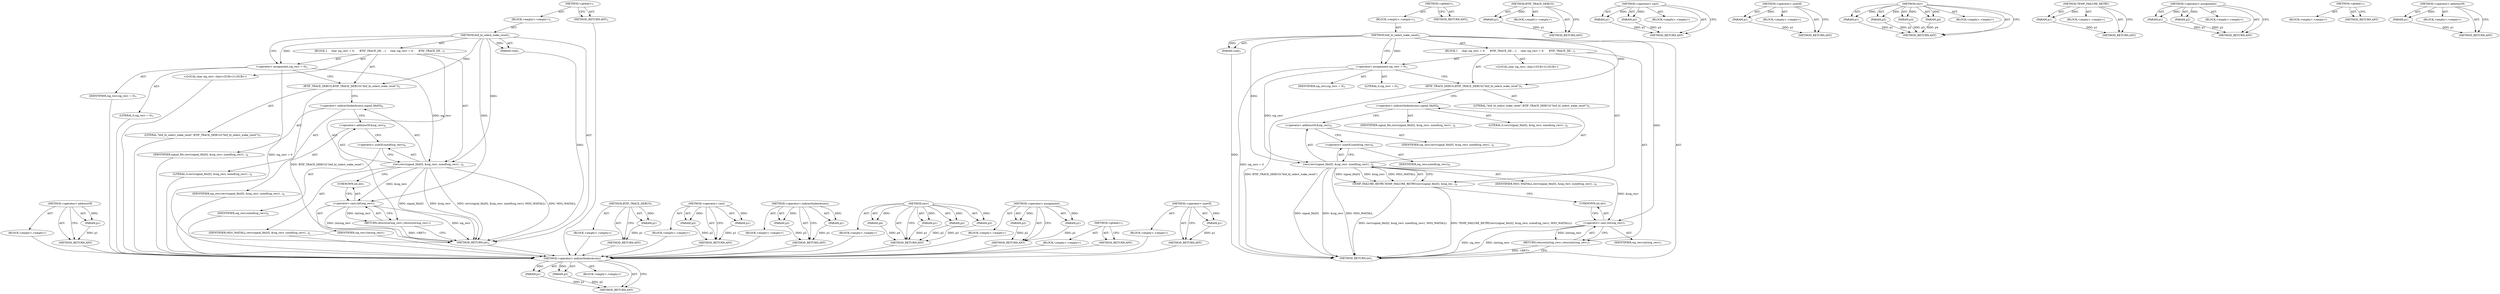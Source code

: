 digraph "&lt;operator&gt;.addressOf" {
vulnerable_72 [label=<(METHOD,&lt;operator&gt;.addressOf)>];
vulnerable_73 [label=<(PARAM,p1)>];
vulnerable_74 [label=<(BLOCK,&lt;empty&gt;,&lt;empty&gt;)>];
vulnerable_75 [label=<(METHOD_RETURN,ANY)>];
vulnerable_6 [label=<(METHOD,&lt;global&gt;)<SUB>1</SUB>>];
vulnerable_7 [label=<(BLOCK,&lt;empty&gt;,&lt;empty&gt;)<SUB>1</SUB>>];
vulnerable_8 [label=<(METHOD,btif_hl_select_wake_reset)<SUB>1</SUB>>];
vulnerable_9 [label=<(PARAM,void)<SUB>1</SUB>>];
vulnerable_10 [label=<(BLOCK,{

     char sig_recv = 0;
 
     BTIF_TRACE_DE...,{

     char sig_recv = 0;
 
     BTIF_TRACE_DE...)<SUB>1</SUB>>];
vulnerable_11 [label="<(LOCAL,char sig_recv: char)<SUB>3</SUB>>"];
vulnerable_12 [label=<(&lt;operator&gt;.assignment,sig_recv = 0)<SUB>3</SUB>>];
vulnerable_13 [label=<(IDENTIFIER,sig_recv,sig_recv = 0)<SUB>3</SUB>>];
vulnerable_14 [label=<(LITERAL,0,sig_recv = 0)<SUB>3</SUB>>];
vulnerable_15 [label=<(BTIF_TRACE_DEBUG,BTIF_TRACE_DEBUG(&quot;btif_hl_select_wake_reset&quot;))<SUB>5</SUB>>];
vulnerable_16 [label=<(LITERAL,&quot;btif_hl_select_wake_reset&quot;,BTIF_TRACE_DEBUG(&quot;btif_hl_select_wake_reset&quot;))<SUB>5</SUB>>];
vulnerable_17 [label=<(recv,recv(signal_fds[0], &amp;sig_recv, sizeof(sig_recv)...)<SUB>6</SUB>>];
vulnerable_18 [label=<(&lt;operator&gt;.indirectIndexAccess,signal_fds[0])<SUB>6</SUB>>];
vulnerable_19 [label=<(IDENTIFIER,signal_fds,recv(signal_fds[0], &amp;sig_recv, sizeof(sig_recv)...)<SUB>6</SUB>>];
vulnerable_20 [label=<(LITERAL,0,recv(signal_fds[0], &amp;sig_recv, sizeof(sig_recv)...)<SUB>6</SUB>>];
vulnerable_21 [label=<(&lt;operator&gt;.addressOf,&amp;sig_recv)<SUB>6</SUB>>];
vulnerable_22 [label=<(IDENTIFIER,sig_recv,recv(signal_fds[0], &amp;sig_recv, sizeof(sig_recv)...)<SUB>6</SUB>>];
vulnerable_23 [label=<(&lt;operator&gt;.sizeOf,sizeof(sig_recv))<SUB>6</SUB>>];
vulnerable_24 [label=<(IDENTIFIER,sig_recv,sizeof(sig_recv))<SUB>6</SUB>>];
vulnerable_25 [label=<(IDENTIFIER,MSG_WAITALL,recv(signal_fds[0], &amp;sig_recv, sizeof(sig_recv)...)<SUB>6</SUB>>];
vulnerable_26 [label=<(RETURN,return(int)sig_recv;,return(int)sig_recv;)<SUB>7</SUB>>];
vulnerable_27 [label=<(&lt;operator&gt;.cast,(int)sig_recv)<SUB>7</SUB>>];
vulnerable_28 [label=<(UNKNOWN,int,int)<SUB>7</SUB>>];
vulnerable_29 [label=<(IDENTIFIER,sig_recv,(int)sig_recv)<SUB>7</SUB>>];
vulnerable_30 [label=<(METHOD_RETURN,int)<SUB>1</SUB>>];
vulnerable_32 [label=<(METHOD_RETURN,ANY)<SUB>1</SUB>>];
vulnerable_56 [label=<(METHOD,BTIF_TRACE_DEBUG)>];
vulnerable_57 [label=<(PARAM,p1)>];
vulnerable_58 [label=<(BLOCK,&lt;empty&gt;,&lt;empty&gt;)>];
vulnerable_59 [label=<(METHOD_RETURN,ANY)>];
vulnerable_80 [label=<(METHOD,&lt;operator&gt;.cast)>];
vulnerable_81 [label=<(PARAM,p1)>];
vulnerable_82 [label=<(PARAM,p2)>];
vulnerable_83 [label=<(BLOCK,&lt;empty&gt;,&lt;empty&gt;)>];
vulnerable_84 [label=<(METHOD_RETURN,ANY)>];
vulnerable_67 [label=<(METHOD,&lt;operator&gt;.indirectIndexAccess)>];
vulnerable_68 [label=<(PARAM,p1)>];
vulnerable_69 [label=<(PARAM,p2)>];
vulnerable_70 [label=<(BLOCK,&lt;empty&gt;,&lt;empty&gt;)>];
vulnerable_71 [label=<(METHOD_RETURN,ANY)>];
vulnerable_60 [label=<(METHOD,recv)>];
vulnerable_61 [label=<(PARAM,p1)>];
vulnerable_62 [label=<(PARAM,p2)>];
vulnerable_63 [label=<(PARAM,p3)>];
vulnerable_64 [label=<(PARAM,p4)>];
vulnerable_65 [label=<(BLOCK,&lt;empty&gt;,&lt;empty&gt;)>];
vulnerable_66 [label=<(METHOD_RETURN,ANY)>];
vulnerable_51 [label=<(METHOD,&lt;operator&gt;.assignment)>];
vulnerable_52 [label=<(PARAM,p1)>];
vulnerable_53 [label=<(PARAM,p2)>];
vulnerable_54 [label=<(BLOCK,&lt;empty&gt;,&lt;empty&gt;)>];
vulnerable_55 [label=<(METHOD_RETURN,ANY)>];
vulnerable_45 [label=<(METHOD,&lt;global&gt;)<SUB>1</SUB>>];
vulnerable_46 [label=<(BLOCK,&lt;empty&gt;,&lt;empty&gt;)>];
vulnerable_47 [label=<(METHOD_RETURN,ANY)>];
vulnerable_76 [label=<(METHOD,&lt;operator&gt;.sizeOf)>];
vulnerable_77 [label=<(PARAM,p1)>];
vulnerable_78 [label=<(BLOCK,&lt;empty&gt;,&lt;empty&gt;)>];
vulnerable_79 [label=<(METHOD_RETURN,ANY)>];
fixed_72 [label=<(METHOD,&lt;operator&gt;.indirectIndexAccess)>];
fixed_73 [label=<(PARAM,p1)>];
fixed_74 [label=<(PARAM,p2)>];
fixed_75 [label=<(BLOCK,&lt;empty&gt;,&lt;empty&gt;)>];
fixed_76 [label=<(METHOD_RETURN,ANY)>];
fixed_6 [label=<(METHOD,&lt;global&gt;)<SUB>1</SUB>>];
fixed_7 [label=<(BLOCK,&lt;empty&gt;,&lt;empty&gt;)<SUB>1</SUB>>];
fixed_8 [label=<(METHOD,btif_hl_select_wake_reset)<SUB>1</SUB>>];
fixed_9 [label=<(PARAM,void)<SUB>1</SUB>>];
fixed_10 [label=<(BLOCK,{

     char sig_recv = 0;
 
     BTIF_TRACE_DE...,{

     char sig_recv = 0;
 
     BTIF_TRACE_DE...)<SUB>1</SUB>>];
fixed_11 [label="<(LOCAL,char sig_recv: char)<SUB>3</SUB>>"];
fixed_12 [label=<(&lt;operator&gt;.assignment,sig_recv = 0)<SUB>3</SUB>>];
fixed_13 [label=<(IDENTIFIER,sig_recv,sig_recv = 0)<SUB>3</SUB>>];
fixed_14 [label=<(LITERAL,0,sig_recv = 0)<SUB>3</SUB>>];
fixed_15 [label=<(BTIF_TRACE_DEBUG,BTIF_TRACE_DEBUG(&quot;btif_hl_select_wake_reset&quot;))<SUB>5</SUB>>];
fixed_16 [label=<(LITERAL,&quot;btif_hl_select_wake_reset&quot;,BTIF_TRACE_DEBUG(&quot;btif_hl_select_wake_reset&quot;))<SUB>5</SUB>>];
fixed_17 [label=<(TEMP_FAILURE_RETRY,TEMP_FAILURE_RETRY(recv(signal_fds[0], &amp;sig_rec...)<SUB>6</SUB>>];
fixed_18 [label=<(recv,recv(signal_fds[0], &amp;sig_recv, sizeof(sig_recv)...)<SUB>6</SUB>>];
fixed_19 [label=<(&lt;operator&gt;.indirectIndexAccess,signal_fds[0])<SUB>6</SUB>>];
fixed_20 [label=<(IDENTIFIER,signal_fds,recv(signal_fds[0], &amp;sig_recv, sizeof(sig_recv)...)<SUB>6</SUB>>];
fixed_21 [label=<(LITERAL,0,recv(signal_fds[0], &amp;sig_recv, sizeof(sig_recv)...)<SUB>6</SUB>>];
fixed_22 [label=<(&lt;operator&gt;.addressOf,&amp;sig_recv)<SUB>6</SUB>>];
fixed_23 [label=<(IDENTIFIER,sig_recv,recv(signal_fds[0], &amp;sig_recv, sizeof(sig_recv)...)<SUB>6</SUB>>];
fixed_24 [label=<(&lt;operator&gt;.sizeOf,sizeof(sig_recv))<SUB>6</SUB>>];
fixed_25 [label=<(IDENTIFIER,sig_recv,sizeof(sig_recv))<SUB>6</SUB>>];
fixed_26 [label=<(IDENTIFIER,MSG_WAITALL,recv(signal_fds[0], &amp;sig_recv, sizeof(sig_recv)...)<SUB>6</SUB>>];
fixed_27 [label=<(RETURN,return(int)sig_recv;,return(int)sig_recv;)<SUB>7</SUB>>];
fixed_28 [label=<(&lt;operator&gt;.cast,(int)sig_recv)<SUB>7</SUB>>];
fixed_29 [label=<(UNKNOWN,int,int)<SUB>7</SUB>>];
fixed_30 [label=<(IDENTIFIER,sig_recv,(int)sig_recv)<SUB>7</SUB>>];
fixed_31 [label=<(METHOD_RETURN,int)<SUB>1</SUB>>];
fixed_33 [label=<(METHOD_RETURN,ANY)<SUB>1</SUB>>];
fixed_57 [label=<(METHOD,BTIF_TRACE_DEBUG)>];
fixed_58 [label=<(PARAM,p1)>];
fixed_59 [label=<(BLOCK,&lt;empty&gt;,&lt;empty&gt;)>];
fixed_60 [label=<(METHOD_RETURN,ANY)>];
fixed_85 [label=<(METHOD,&lt;operator&gt;.cast)>];
fixed_86 [label=<(PARAM,p1)>];
fixed_87 [label=<(PARAM,p2)>];
fixed_88 [label=<(BLOCK,&lt;empty&gt;,&lt;empty&gt;)>];
fixed_89 [label=<(METHOD_RETURN,ANY)>];
fixed_81 [label=<(METHOD,&lt;operator&gt;.sizeOf)>];
fixed_82 [label=<(PARAM,p1)>];
fixed_83 [label=<(BLOCK,&lt;empty&gt;,&lt;empty&gt;)>];
fixed_84 [label=<(METHOD_RETURN,ANY)>];
fixed_65 [label=<(METHOD,recv)>];
fixed_66 [label=<(PARAM,p1)>];
fixed_67 [label=<(PARAM,p2)>];
fixed_68 [label=<(PARAM,p3)>];
fixed_69 [label=<(PARAM,p4)>];
fixed_70 [label=<(BLOCK,&lt;empty&gt;,&lt;empty&gt;)>];
fixed_71 [label=<(METHOD_RETURN,ANY)>];
fixed_61 [label=<(METHOD,TEMP_FAILURE_RETRY)>];
fixed_62 [label=<(PARAM,p1)>];
fixed_63 [label=<(BLOCK,&lt;empty&gt;,&lt;empty&gt;)>];
fixed_64 [label=<(METHOD_RETURN,ANY)>];
fixed_52 [label=<(METHOD,&lt;operator&gt;.assignment)>];
fixed_53 [label=<(PARAM,p1)>];
fixed_54 [label=<(PARAM,p2)>];
fixed_55 [label=<(BLOCK,&lt;empty&gt;,&lt;empty&gt;)>];
fixed_56 [label=<(METHOD_RETURN,ANY)>];
fixed_46 [label=<(METHOD,&lt;global&gt;)<SUB>1</SUB>>];
fixed_47 [label=<(BLOCK,&lt;empty&gt;,&lt;empty&gt;)>];
fixed_48 [label=<(METHOD_RETURN,ANY)>];
fixed_77 [label=<(METHOD,&lt;operator&gt;.addressOf)>];
fixed_78 [label=<(PARAM,p1)>];
fixed_79 [label=<(BLOCK,&lt;empty&gt;,&lt;empty&gt;)>];
fixed_80 [label=<(METHOD_RETURN,ANY)>];
vulnerable_72 -> vulnerable_73  [key=0, label="AST: "];
vulnerable_72 -> vulnerable_73  [key=1, label="DDG: "];
vulnerable_72 -> vulnerable_74  [key=0, label="AST: "];
vulnerable_72 -> vulnerable_75  [key=0, label="AST: "];
vulnerable_72 -> vulnerable_75  [key=1, label="CFG: "];
vulnerable_73 -> vulnerable_75  [key=0, label="DDG: p1"];
vulnerable_74 -> fixed_72  [key=0];
vulnerable_75 -> fixed_72  [key=0];
vulnerable_6 -> vulnerable_7  [key=0, label="AST: "];
vulnerable_6 -> vulnerable_32  [key=0, label="AST: "];
vulnerable_6 -> vulnerable_32  [key=1, label="CFG: "];
vulnerable_7 -> vulnerable_8  [key=0, label="AST: "];
vulnerable_8 -> vulnerable_9  [key=0, label="AST: "];
vulnerable_8 -> vulnerable_9  [key=1, label="DDG: "];
vulnerable_8 -> vulnerable_10  [key=0, label="AST: "];
vulnerable_8 -> vulnerable_30  [key=0, label="AST: "];
vulnerable_8 -> vulnerable_12  [key=0, label="CFG: "];
vulnerable_8 -> vulnerable_12  [key=1, label="DDG: "];
vulnerable_8 -> vulnerable_15  [key=0, label="DDG: "];
vulnerable_8 -> vulnerable_17  [key=0, label="DDG: "];
vulnerable_8 -> vulnerable_27  [key=0, label="DDG: "];
vulnerable_9 -> vulnerable_30  [key=0, label="DDG: "];
vulnerable_10 -> vulnerable_11  [key=0, label="AST: "];
vulnerable_10 -> vulnerable_12  [key=0, label="AST: "];
vulnerable_10 -> vulnerable_15  [key=0, label="AST: "];
vulnerable_10 -> vulnerable_17  [key=0, label="AST: "];
vulnerable_10 -> vulnerable_26  [key=0, label="AST: "];
vulnerable_11 -> fixed_72  [key=0];
vulnerable_12 -> vulnerable_13  [key=0, label="AST: "];
vulnerable_12 -> vulnerable_14  [key=0, label="AST: "];
vulnerable_12 -> vulnerable_15  [key=0, label="CFG: "];
vulnerable_12 -> vulnerable_30  [key=0, label="DDG: sig_recv = 0"];
vulnerable_12 -> vulnerable_17  [key=0, label="DDG: sig_recv"];
vulnerable_13 -> fixed_72  [key=0];
vulnerable_14 -> fixed_72  [key=0];
vulnerable_15 -> vulnerable_16  [key=0, label="AST: "];
vulnerable_15 -> vulnerable_18  [key=0, label="CFG: "];
vulnerable_15 -> vulnerable_30  [key=0, label="DDG: BTIF_TRACE_DEBUG(&quot;btif_hl_select_wake_reset&quot;)"];
vulnerable_16 -> fixed_72  [key=0];
vulnerable_17 -> vulnerable_18  [key=0, label="AST: "];
vulnerable_17 -> vulnerable_21  [key=0, label="AST: "];
vulnerable_17 -> vulnerable_23  [key=0, label="AST: "];
vulnerable_17 -> vulnerable_25  [key=0, label="AST: "];
vulnerable_17 -> vulnerable_28  [key=0, label="CFG: "];
vulnerable_17 -> vulnerable_30  [key=0, label="DDG: signal_fds[0]"];
vulnerable_17 -> vulnerable_30  [key=1, label="DDG: &amp;sig_recv"];
vulnerable_17 -> vulnerable_30  [key=2, label="DDG: recv(signal_fds[0], &amp;sig_recv, sizeof(sig_recv), MSG_WAITALL)"];
vulnerable_17 -> vulnerable_30  [key=3, label="DDG: MSG_WAITALL"];
vulnerable_17 -> vulnerable_27  [key=0, label="DDG: &amp;sig_recv"];
vulnerable_18 -> vulnerable_19  [key=0, label="AST: "];
vulnerable_18 -> vulnerable_20  [key=0, label="AST: "];
vulnerable_18 -> vulnerable_21  [key=0, label="CFG: "];
vulnerable_19 -> fixed_72  [key=0];
vulnerable_20 -> fixed_72  [key=0];
vulnerable_21 -> vulnerable_22  [key=0, label="AST: "];
vulnerable_21 -> vulnerable_23  [key=0, label="CFG: "];
vulnerable_22 -> fixed_72  [key=0];
vulnerable_23 -> vulnerable_24  [key=0, label="AST: "];
vulnerable_23 -> vulnerable_17  [key=0, label="CFG: "];
vulnerable_24 -> fixed_72  [key=0];
vulnerable_25 -> fixed_72  [key=0];
vulnerable_26 -> vulnerable_27  [key=0, label="AST: "];
vulnerable_26 -> vulnerable_30  [key=0, label="CFG: "];
vulnerable_26 -> vulnerable_30  [key=1, label="DDG: &lt;RET&gt;"];
vulnerable_27 -> vulnerable_28  [key=0, label="AST: "];
vulnerable_27 -> vulnerable_29  [key=0, label="AST: "];
vulnerable_27 -> vulnerable_26  [key=0, label="CFG: "];
vulnerable_27 -> vulnerable_26  [key=1, label="DDG: (int)sig_recv"];
vulnerable_27 -> vulnerable_30  [key=0, label="DDG: sig_recv"];
vulnerable_27 -> vulnerable_30  [key=1, label="DDG: (int)sig_recv"];
vulnerable_28 -> vulnerable_27  [key=0, label="CFG: "];
vulnerable_29 -> fixed_72  [key=0];
vulnerable_30 -> fixed_72  [key=0];
vulnerable_32 -> fixed_72  [key=0];
vulnerable_56 -> vulnerable_57  [key=0, label="AST: "];
vulnerable_56 -> vulnerable_57  [key=1, label="DDG: "];
vulnerable_56 -> vulnerable_58  [key=0, label="AST: "];
vulnerable_56 -> vulnerable_59  [key=0, label="AST: "];
vulnerable_56 -> vulnerable_59  [key=1, label="CFG: "];
vulnerable_57 -> vulnerable_59  [key=0, label="DDG: p1"];
vulnerable_58 -> fixed_72  [key=0];
vulnerable_59 -> fixed_72  [key=0];
vulnerable_80 -> vulnerable_81  [key=0, label="AST: "];
vulnerable_80 -> vulnerable_81  [key=1, label="DDG: "];
vulnerable_80 -> vulnerable_83  [key=0, label="AST: "];
vulnerable_80 -> vulnerable_82  [key=0, label="AST: "];
vulnerable_80 -> vulnerable_82  [key=1, label="DDG: "];
vulnerable_80 -> vulnerable_84  [key=0, label="AST: "];
vulnerable_80 -> vulnerable_84  [key=1, label="CFG: "];
vulnerable_81 -> vulnerable_84  [key=0, label="DDG: p1"];
vulnerable_82 -> vulnerable_84  [key=0, label="DDG: p2"];
vulnerable_83 -> fixed_72  [key=0];
vulnerable_84 -> fixed_72  [key=0];
vulnerable_67 -> vulnerable_68  [key=0, label="AST: "];
vulnerable_67 -> vulnerable_68  [key=1, label="DDG: "];
vulnerable_67 -> vulnerable_70  [key=0, label="AST: "];
vulnerable_67 -> vulnerable_69  [key=0, label="AST: "];
vulnerable_67 -> vulnerable_69  [key=1, label="DDG: "];
vulnerable_67 -> vulnerable_71  [key=0, label="AST: "];
vulnerable_67 -> vulnerable_71  [key=1, label="CFG: "];
vulnerable_68 -> vulnerable_71  [key=0, label="DDG: p1"];
vulnerable_69 -> vulnerable_71  [key=0, label="DDG: p2"];
vulnerable_70 -> fixed_72  [key=0];
vulnerable_71 -> fixed_72  [key=0];
vulnerable_60 -> vulnerable_61  [key=0, label="AST: "];
vulnerable_60 -> vulnerable_61  [key=1, label="DDG: "];
vulnerable_60 -> vulnerable_65  [key=0, label="AST: "];
vulnerable_60 -> vulnerable_62  [key=0, label="AST: "];
vulnerable_60 -> vulnerable_62  [key=1, label="DDG: "];
vulnerable_60 -> vulnerable_66  [key=0, label="AST: "];
vulnerable_60 -> vulnerable_66  [key=1, label="CFG: "];
vulnerable_60 -> vulnerable_63  [key=0, label="AST: "];
vulnerable_60 -> vulnerable_63  [key=1, label="DDG: "];
vulnerable_60 -> vulnerable_64  [key=0, label="AST: "];
vulnerable_60 -> vulnerable_64  [key=1, label="DDG: "];
vulnerable_61 -> vulnerable_66  [key=0, label="DDG: p1"];
vulnerable_62 -> vulnerable_66  [key=0, label="DDG: p2"];
vulnerable_63 -> vulnerable_66  [key=0, label="DDG: p3"];
vulnerable_64 -> vulnerable_66  [key=0, label="DDG: p4"];
vulnerable_65 -> fixed_72  [key=0];
vulnerable_66 -> fixed_72  [key=0];
vulnerable_51 -> vulnerable_52  [key=0, label="AST: "];
vulnerable_51 -> vulnerable_52  [key=1, label="DDG: "];
vulnerable_51 -> vulnerable_54  [key=0, label="AST: "];
vulnerable_51 -> vulnerable_53  [key=0, label="AST: "];
vulnerable_51 -> vulnerable_53  [key=1, label="DDG: "];
vulnerable_51 -> vulnerable_55  [key=0, label="AST: "];
vulnerable_51 -> vulnerable_55  [key=1, label="CFG: "];
vulnerable_52 -> vulnerable_55  [key=0, label="DDG: p1"];
vulnerable_53 -> vulnerable_55  [key=0, label="DDG: p2"];
vulnerable_54 -> fixed_72  [key=0];
vulnerable_55 -> fixed_72  [key=0];
vulnerable_45 -> vulnerable_46  [key=0, label="AST: "];
vulnerable_45 -> vulnerable_47  [key=0, label="AST: "];
vulnerable_45 -> vulnerable_47  [key=1, label="CFG: "];
vulnerable_46 -> fixed_72  [key=0];
vulnerable_47 -> fixed_72  [key=0];
vulnerable_76 -> vulnerable_77  [key=0, label="AST: "];
vulnerable_76 -> vulnerable_77  [key=1, label="DDG: "];
vulnerable_76 -> vulnerable_78  [key=0, label="AST: "];
vulnerable_76 -> vulnerable_79  [key=0, label="AST: "];
vulnerable_76 -> vulnerable_79  [key=1, label="CFG: "];
vulnerable_77 -> vulnerable_79  [key=0, label="DDG: p1"];
vulnerable_78 -> fixed_72  [key=0];
vulnerable_79 -> fixed_72  [key=0];
fixed_72 -> fixed_73  [key=0, label="AST: "];
fixed_72 -> fixed_73  [key=1, label="DDG: "];
fixed_72 -> fixed_75  [key=0, label="AST: "];
fixed_72 -> fixed_74  [key=0, label="AST: "];
fixed_72 -> fixed_74  [key=1, label="DDG: "];
fixed_72 -> fixed_76  [key=0, label="AST: "];
fixed_72 -> fixed_76  [key=1, label="CFG: "];
fixed_73 -> fixed_76  [key=0, label="DDG: p1"];
fixed_74 -> fixed_76  [key=0, label="DDG: p2"];
fixed_6 -> fixed_7  [key=0, label="AST: "];
fixed_6 -> fixed_33  [key=0, label="AST: "];
fixed_6 -> fixed_33  [key=1, label="CFG: "];
fixed_7 -> fixed_8  [key=0, label="AST: "];
fixed_8 -> fixed_9  [key=0, label="AST: "];
fixed_8 -> fixed_9  [key=1, label="DDG: "];
fixed_8 -> fixed_10  [key=0, label="AST: "];
fixed_8 -> fixed_31  [key=0, label="AST: "];
fixed_8 -> fixed_12  [key=0, label="CFG: "];
fixed_8 -> fixed_12  [key=1, label="DDG: "];
fixed_8 -> fixed_15  [key=0, label="DDG: "];
fixed_8 -> fixed_28  [key=0, label="DDG: "];
fixed_8 -> fixed_18  [key=0, label="DDG: "];
fixed_9 -> fixed_31  [key=0, label="DDG: "];
fixed_10 -> fixed_11  [key=0, label="AST: "];
fixed_10 -> fixed_12  [key=0, label="AST: "];
fixed_10 -> fixed_15  [key=0, label="AST: "];
fixed_10 -> fixed_17  [key=0, label="AST: "];
fixed_10 -> fixed_27  [key=0, label="AST: "];
fixed_12 -> fixed_13  [key=0, label="AST: "];
fixed_12 -> fixed_14  [key=0, label="AST: "];
fixed_12 -> fixed_15  [key=0, label="CFG: "];
fixed_12 -> fixed_31  [key=0, label="DDG: sig_recv = 0"];
fixed_12 -> fixed_18  [key=0, label="DDG: sig_recv"];
fixed_15 -> fixed_16  [key=0, label="AST: "];
fixed_15 -> fixed_19  [key=0, label="CFG: "];
fixed_15 -> fixed_31  [key=0, label="DDG: BTIF_TRACE_DEBUG(&quot;btif_hl_select_wake_reset&quot;)"];
fixed_17 -> fixed_18  [key=0, label="AST: "];
fixed_17 -> fixed_29  [key=0, label="CFG: "];
fixed_17 -> fixed_31  [key=0, label="DDG: recv(signal_fds[0], &amp;sig_recv, sizeof(sig_recv), MSG_WAITALL)"];
fixed_17 -> fixed_31  [key=1, label="DDG: TEMP_FAILURE_RETRY(recv(signal_fds[0], &amp;sig_recv, sizeof(sig_recv), MSG_WAITALL))"];
fixed_18 -> fixed_19  [key=0, label="AST: "];
fixed_18 -> fixed_22  [key=0, label="AST: "];
fixed_18 -> fixed_24  [key=0, label="AST: "];
fixed_18 -> fixed_26  [key=0, label="AST: "];
fixed_18 -> fixed_17  [key=0, label="CFG: "];
fixed_18 -> fixed_17  [key=1, label="DDG: signal_fds[0]"];
fixed_18 -> fixed_17  [key=2, label="DDG: &amp;sig_recv"];
fixed_18 -> fixed_17  [key=3, label="DDG: MSG_WAITALL"];
fixed_18 -> fixed_31  [key=0, label="DDG: signal_fds[0]"];
fixed_18 -> fixed_31  [key=1, label="DDG: &amp;sig_recv"];
fixed_18 -> fixed_31  [key=2, label="DDG: MSG_WAITALL"];
fixed_18 -> fixed_28  [key=0, label="DDG: &amp;sig_recv"];
fixed_19 -> fixed_20  [key=0, label="AST: "];
fixed_19 -> fixed_21  [key=0, label="AST: "];
fixed_19 -> fixed_22  [key=0, label="CFG: "];
fixed_22 -> fixed_23  [key=0, label="AST: "];
fixed_22 -> fixed_24  [key=0, label="CFG: "];
fixed_24 -> fixed_25  [key=0, label="AST: "];
fixed_24 -> fixed_18  [key=0, label="CFG: "];
fixed_27 -> fixed_28  [key=0, label="AST: "];
fixed_27 -> fixed_31  [key=0, label="CFG: "];
fixed_27 -> fixed_31  [key=1, label="DDG: &lt;RET&gt;"];
fixed_28 -> fixed_29  [key=0, label="AST: "];
fixed_28 -> fixed_30  [key=0, label="AST: "];
fixed_28 -> fixed_27  [key=0, label="CFG: "];
fixed_28 -> fixed_27  [key=1, label="DDG: (int)sig_recv"];
fixed_28 -> fixed_31  [key=0, label="DDG: sig_recv"];
fixed_28 -> fixed_31  [key=1, label="DDG: (int)sig_recv"];
fixed_29 -> fixed_28  [key=0, label="CFG: "];
fixed_57 -> fixed_58  [key=0, label="AST: "];
fixed_57 -> fixed_58  [key=1, label="DDG: "];
fixed_57 -> fixed_59  [key=0, label="AST: "];
fixed_57 -> fixed_60  [key=0, label="AST: "];
fixed_57 -> fixed_60  [key=1, label="CFG: "];
fixed_58 -> fixed_60  [key=0, label="DDG: p1"];
fixed_85 -> fixed_86  [key=0, label="AST: "];
fixed_85 -> fixed_86  [key=1, label="DDG: "];
fixed_85 -> fixed_88  [key=0, label="AST: "];
fixed_85 -> fixed_87  [key=0, label="AST: "];
fixed_85 -> fixed_87  [key=1, label="DDG: "];
fixed_85 -> fixed_89  [key=0, label="AST: "];
fixed_85 -> fixed_89  [key=1, label="CFG: "];
fixed_86 -> fixed_89  [key=0, label="DDG: p1"];
fixed_87 -> fixed_89  [key=0, label="DDG: p2"];
fixed_81 -> fixed_82  [key=0, label="AST: "];
fixed_81 -> fixed_82  [key=1, label="DDG: "];
fixed_81 -> fixed_83  [key=0, label="AST: "];
fixed_81 -> fixed_84  [key=0, label="AST: "];
fixed_81 -> fixed_84  [key=1, label="CFG: "];
fixed_82 -> fixed_84  [key=0, label="DDG: p1"];
fixed_65 -> fixed_66  [key=0, label="AST: "];
fixed_65 -> fixed_66  [key=1, label="DDG: "];
fixed_65 -> fixed_70  [key=0, label="AST: "];
fixed_65 -> fixed_67  [key=0, label="AST: "];
fixed_65 -> fixed_67  [key=1, label="DDG: "];
fixed_65 -> fixed_71  [key=0, label="AST: "];
fixed_65 -> fixed_71  [key=1, label="CFG: "];
fixed_65 -> fixed_68  [key=0, label="AST: "];
fixed_65 -> fixed_68  [key=1, label="DDG: "];
fixed_65 -> fixed_69  [key=0, label="AST: "];
fixed_65 -> fixed_69  [key=1, label="DDG: "];
fixed_66 -> fixed_71  [key=0, label="DDG: p1"];
fixed_67 -> fixed_71  [key=0, label="DDG: p2"];
fixed_68 -> fixed_71  [key=0, label="DDG: p3"];
fixed_69 -> fixed_71  [key=0, label="DDG: p4"];
fixed_61 -> fixed_62  [key=0, label="AST: "];
fixed_61 -> fixed_62  [key=1, label="DDG: "];
fixed_61 -> fixed_63  [key=0, label="AST: "];
fixed_61 -> fixed_64  [key=0, label="AST: "];
fixed_61 -> fixed_64  [key=1, label="CFG: "];
fixed_62 -> fixed_64  [key=0, label="DDG: p1"];
fixed_52 -> fixed_53  [key=0, label="AST: "];
fixed_52 -> fixed_53  [key=1, label="DDG: "];
fixed_52 -> fixed_55  [key=0, label="AST: "];
fixed_52 -> fixed_54  [key=0, label="AST: "];
fixed_52 -> fixed_54  [key=1, label="DDG: "];
fixed_52 -> fixed_56  [key=0, label="AST: "];
fixed_52 -> fixed_56  [key=1, label="CFG: "];
fixed_53 -> fixed_56  [key=0, label="DDG: p1"];
fixed_54 -> fixed_56  [key=0, label="DDG: p2"];
fixed_46 -> fixed_47  [key=0, label="AST: "];
fixed_46 -> fixed_48  [key=0, label="AST: "];
fixed_46 -> fixed_48  [key=1, label="CFG: "];
fixed_77 -> fixed_78  [key=0, label="AST: "];
fixed_77 -> fixed_78  [key=1, label="DDG: "];
fixed_77 -> fixed_79  [key=0, label="AST: "];
fixed_77 -> fixed_80  [key=0, label="AST: "];
fixed_77 -> fixed_80  [key=1, label="CFG: "];
fixed_78 -> fixed_80  [key=0, label="DDG: p1"];
}
